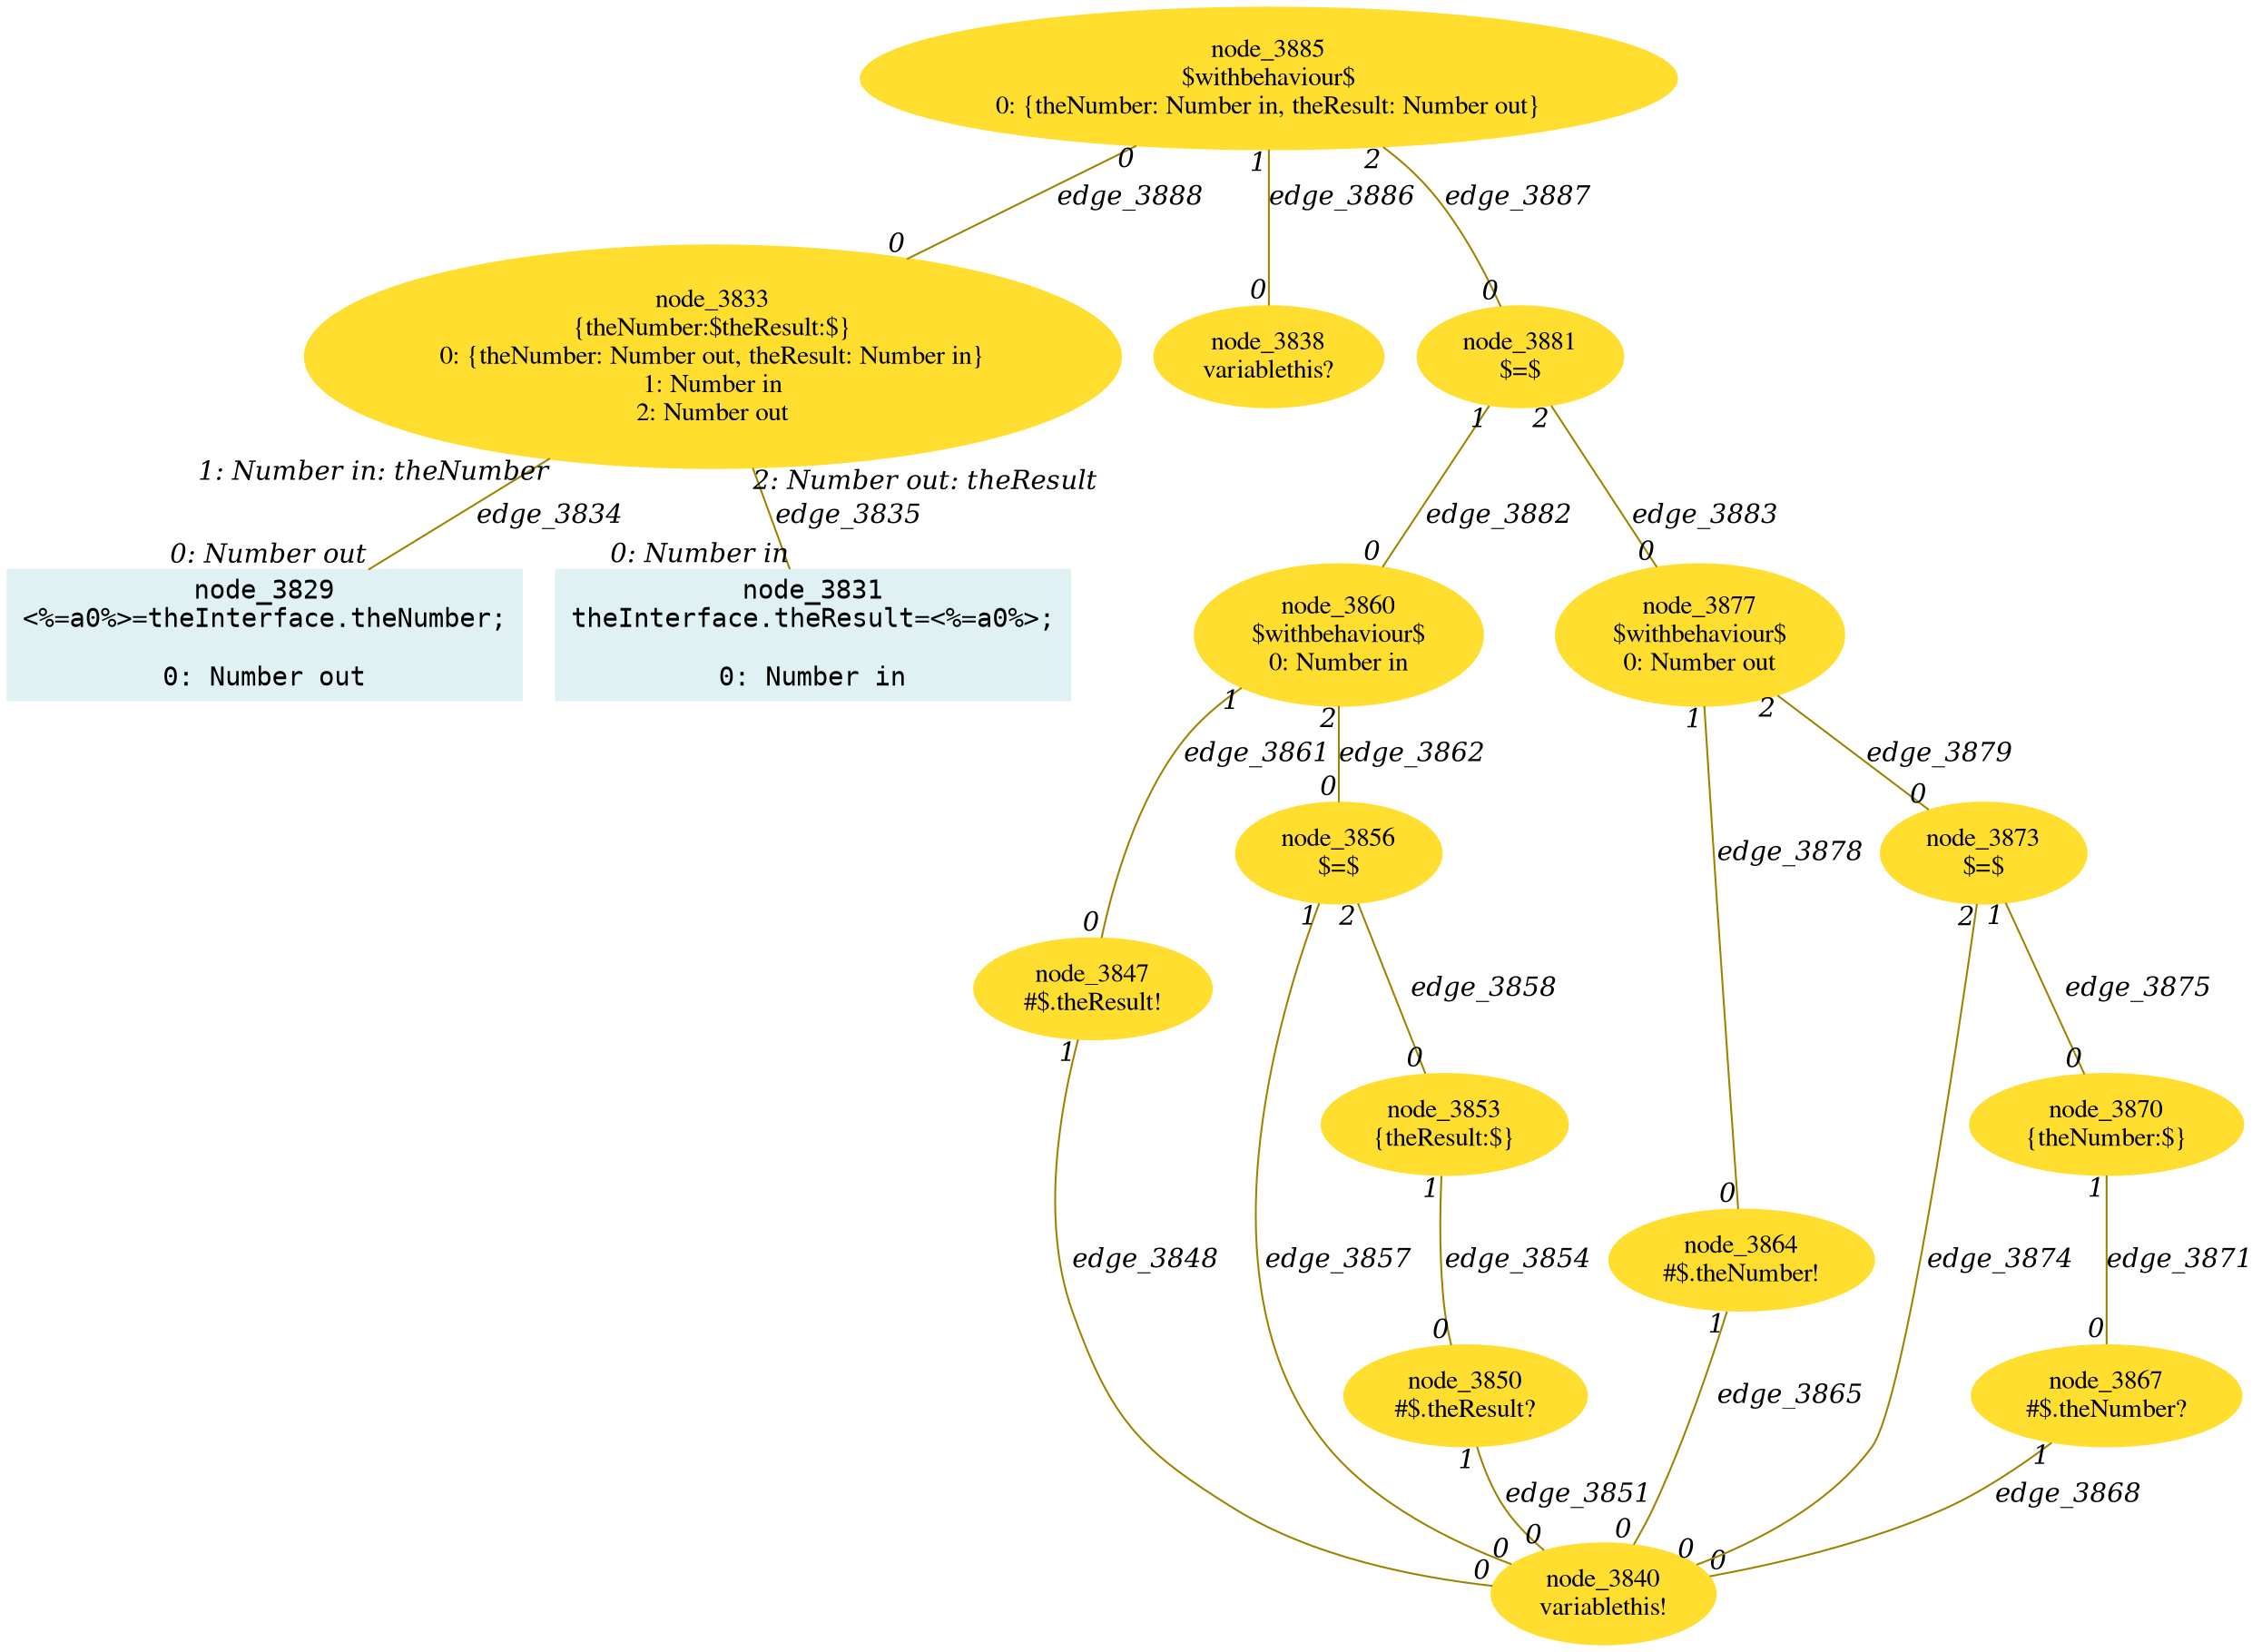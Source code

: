 digraph g{node_3829 [shape="box", style="filled", color="#dff1f2", fontname="Courier", label="node_3829
<%=a0%>=theInterface.theNumber;

0: Number out" ]
node_3831 [shape="box", style="filled", color="#dff1f2", fontname="Courier", label="node_3831
theInterface.theResult=<%=a0%>;

0: Number in" ]
node_3833 [shape="ellipse", style="filled", color="#ffde2f", fontname="Times", label="node_3833
{theNumber:$theResult:$}
0: {theNumber: Number out, theResult: Number in}
1: Number in
2: Number out" ]
node_3838 [shape="ellipse", style="filled", color="#ffde2f", fontname="Times", label="node_3838
variablethis?
" ]
node_3840 [shape="ellipse", style="filled", color="#ffde2f", fontname="Times", label="node_3840
variablethis!
" ]
node_3847 [shape="ellipse", style="filled", color="#ffde2f", fontname="Times", label="node_3847
#$.theResult!
" ]
node_3850 [shape="ellipse", style="filled", color="#ffde2f", fontname="Times", label="node_3850
#$.theResult?
" ]
node_3853 [shape="ellipse", style="filled", color="#ffde2f", fontname="Times", label="node_3853
{theResult:$}
" ]
node_3856 [shape="ellipse", style="filled", color="#ffde2f", fontname="Times", label="node_3856
$=$
" ]
node_3860 [shape="ellipse", style="filled", color="#ffde2f", fontname="Times", label="node_3860
$withbehaviour$
0: Number in" ]
node_3864 [shape="ellipse", style="filled", color="#ffde2f", fontname="Times", label="node_3864
#$.theNumber!
" ]
node_3867 [shape="ellipse", style="filled", color="#ffde2f", fontname="Times", label="node_3867
#$.theNumber?
" ]
node_3870 [shape="ellipse", style="filled", color="#ffde2f", fontname="Times", label="node_3870
{theNumber:$}
" ]
node_3873 [shape="ellipse", style="filled", color="#ffde2f", fontname="Times", label="node_3873
$=$
" ]
node_3877 [shape="ellipse", style="filled", color="#ffde2f", fontname="Times", label="node_3877
$withbehaviour$
0: Number out" ]
node_3881 [shape="ellipse", style="filled", color="#ffde2f", fontname="Times", label="node_3881
$=$
" ]
node_3885 [shape="ellipse", style="filled", color="#ffde2f", fontname="Times", label="node_3885
$withbehaviour$
0: {theNumber: Number in, theResult: Number out}" ]
node_3833 -> node_3829 [dir=none, arrowHead=none, fontname="Times-Italic", arrowsize=1, color="#9d8400", label="edge_3834",  headlabel="0: Number out", taillabel="1: Number in: theNumber" ]
node_3833 -> node_3831 [dir=none, arrowHead=none, fontname="Times-Italic", arrowsize=1, color="#9d8400", label="edge_3835",  headlabel="0: Number in", taillabel="2: Number out: theResult" ]
node_3847 -> node_3840 [dir=none, arrowHead=none, fontname="Times-Italic", arrowsize=1, color="#9d8400", label="edge_3848",  headlabel="0", taillabel="1" ]
node_3850 -> node_3840 [dir=none, arrowHead=none, fontname="Times-Italic", arrowsize=1, color="#9d8400", label="edge_3851",  headlabel="0", taillabel="1" ]
node_3853 -> node_3850 [dir=none, arrowHead=none, fontname="Times-Italic", arrowsize=1, color="#9d8400", label="edge_3854",  headlabel="0", taillabel="1" ]
node_3856 -> node_3840 [dir=none, arrowHead=none, fontname="Times-Italic", arrowsize=1, color="#9d8400", label="edge_3857",  headlabel="0", taillabel="1" ]
node_3856 -> node_3853 [dir=none, arrowHead=none, fontname="Times-Italic", arrowsize=1, color="#9d8400", label="edge_3858",  headlabel="0", taillabel="2" ]
node_3860 -> node_3847 [dir=none, arrowHead=none, fontname="Times-Italic", arrowsize=1, color="#9d8400", label="edge_3861",  headlabel="0", taillabel="1" ]
node_3860 -> node_3856 [dir=none, arrowHead=none, fontname="Times-Italic", arrowsize=1, color="#9d8400", label="edge_3862",  headlabel="0", taillabel="2" ]
node_3864 -> node_3840 [dir=none, arrowHead=none, fontname="Times-Italic", arrowsize=1, color="#9d8400", label="edge_3865",  headlabel="0", taillabel="1" ]
node_3867 -> node_3840 [dir=none, arrowHead=none, fontname="Times-Italic", arrowsize=1, color="#9d8400", label="edge_3868",  headlabel="0", taillabel="1" ]
node_3870 -> node_3867 [dir=none, arrowHead=none, fontname="Times-Italic", arrowsize=1, color="#9d8400", label="edge_3871",  headlabel="0", taillabel="1" ]
node_3873 -> node_3840 [dir=none, arrowHead=none, fontname="Times-Italic", arrowsize=1, color="#9d8400", label="edge_3874",  headlabel="0", taillabel="2" ]
node_3873 -> node_3870 [dir=none, arrowHead=none, fontname="Times-Italic", arrowsize=1, color="#9d8400", label="edge_3875",  headlabel="0", taillabel="1" ]
node_3877 -> node_3864 [dir=none, arrowHead=none, fontname="Times-Italic", arrowsize=1, color="#9d8400", label="edge_3878",  headlabel="0", taillabel="1" ]
node_3877 -> node_3873 [dir=none, arrowHead=none, fontname="Times-Italic", arrowsize=1, color="#9d8400", label="edge_3879",  headlabel="0", taillabel="2" ]
node_3881 -> node_3860 [dir=none, arrowHead=none, fontname="Times-Italic", arrowsize=1, color="#9d8400", label="edge_3882",  headlabel="0", taillabel="1" ]
node_3881 -> node_3877 [dir=none, arrowHead=none, fontname="Times-Italic", arrowsize=1, color="#9d8400", label="edge_3883",  headlabel="0", taillabel="2" ]
node_3885 -> node_3838 [dir=none, arrowHead=none, fontname="Times-Italic", arrowsize=1, color="#9d8400", label="edge_3886",  headlabel="0", taillabel="1" ]
node_3885 -> node_3881 [dir=none, arrowHead=none, fontname="Times-Italic", arrowsize=1, color="#9d8400", label="edge_3887",  headlabel="0", taillabel="2" ]
node_3885 -> node_3833 [dir=none, arrowHead=none, fontname="Times-Italic", arrowsize=1, color="#9d8400", label="edge_3888",  headlabel="0", taillabel="0" ]
}